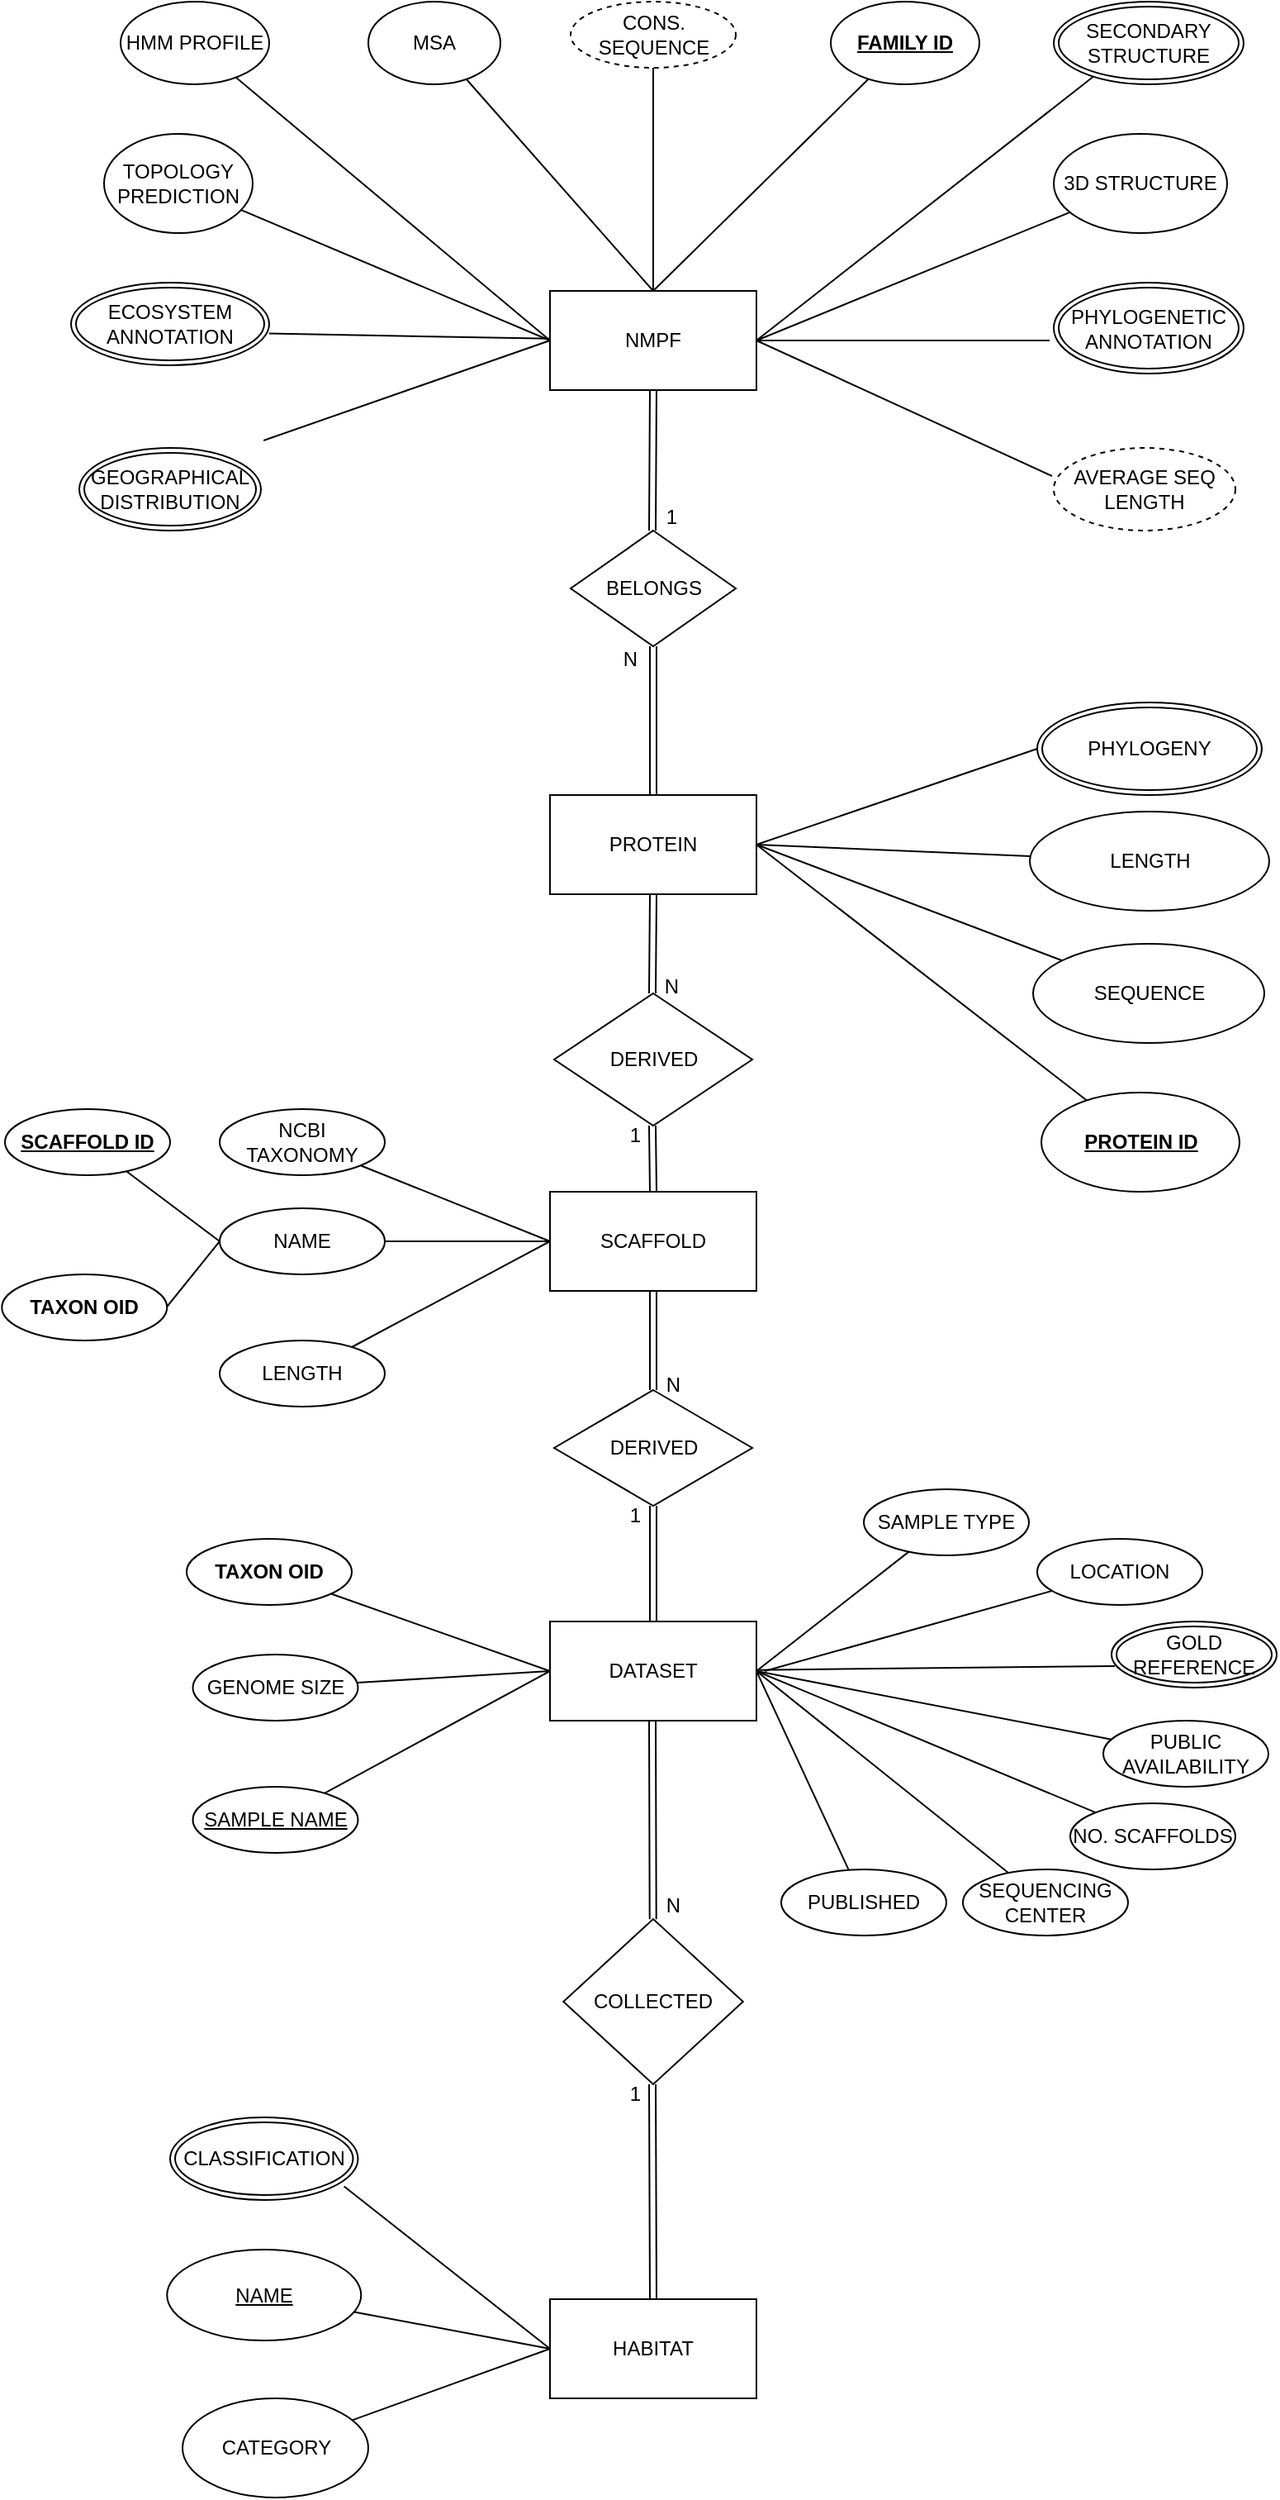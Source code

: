 <mxfile version="22.0.4" type="github">
  <diagram id="R2lEEEUBdFMjLlhIrx00" name="Page-1">
    <mxGraphModel dx="1434" dy="1858" grid="1" gridSize="10" guides="1" tooltips="1" connect="1" arrows="1" fold="1" page="1" pageScale="1" pageWidth="850" pageHeight="1100" math="0" shadow="0" extFonts="Permanent Marker^https://fonts.googleapis.com/css?family=Permanent+Marker">
      <root>
        <mxCell id="0" />
        <mxCell id="1" parent="0" />
        <mxCell id="Yh4BVkky_7kEf2Jk04-v-19" style="rounded=0;orthogonalLoop=1;jettySize=auto;html=1;endArrow=none;endFill=0;labelBackgroundColor=none;fontColor=default;entryX=0.5;entryY=1;entryDx=0;entryDy=0;" parent="1" source="Yh4BVkky_7kEf2Jk04-v-1" target="3lu_bXjI-AjVLZ6_Voox-1" edge="1">
          <mxGeometry relative="1" as="geometry">
            <mxPoint x="443" y="-420" as="targetPoint" />
          </mxGeometry>
        </mxCell>
        <mxCell id="Yh4BVkky_7kEf2Jk04-v-20" style="rounded=0;orthogonalLoop=1;jettySize=auto;html=1;endArrow=none;endFill=0;labelBackgroundColor=none;fontColor=default;exitX=0.5;exitY=0;exitDx=0;exitDy=0;" parent="1" source="Yh4BVkky_7kEf2Jk04-v-1" target="Yh4BVkky_7kEf2Jk04-v-4" edge="1">
          <mxGeometry relative="1" as="geometry">
            <mxPoint x="320" y="400" as="sourcePoint" />
          </mxGeometry>
        </mxCell>
        <mxCell id="Yh4BVkky_7kEf2Jk04-v-21" style="rounded=0;orthogonalLoop=1;jettySize=auto;html=1;endArrow=none;endFill=0;labelBackgroundColor=none;fontColor=default;exitX=0;exitY=0.5;exitDx=0;exitDy=0;" parent="1" source="Yh4BVkky_7kEf2Jk04-v-1" edge="1">
          <mxGeometry relative="1" as="geometry">
            <mxPoint x="370" y="-260" as="sourcePoint" />
            <mxPoint x="206.579" y="-204.504" as="targetPoint" />
          </mxGeometry>
        </mxCell>
        <mxCell id="Yh4BVkky_7kEf2Jk04-v-22" style="rounded=0;orthogonalLoop=1;jettySize=auto;html=1;endArrow=none;endFill=0;labelBackgroundColor=none;fontColor=default;" parent="1" source="Yh4BVkky_7kEf2Jk04-v-1" edge="1">
          <mxGeometry relative="1" as="geometry">
            <mxPoint x="682.5" y="-265" as="targetPoint" />
          </mxGeometry>
        </mxCell>
        <mxCell id="Yh4BVkky_7kEf2Jk04-v-23" style="rounded=0;orthogonalLoop=1;jettySize=auto;html=1;endArrow=none;endFill=0;labelBackgroundColor=none;fontColor=default;exitX=0;exitY=0.5;exitDx=0;exitDy=0;" parent="1" source="Yh4BVkky_7kEf2Jk04-v-1" target="Yh4BVkky_7kEf2Jk04-v-5" edge="1">
          <mxGeometry relative="1" as="geometry" />
        </mxCell>
        <mxCell id="Yh4BVkky_7kEf2Jk04-v-24" style="rounded=0;orthogonalLoop=1;jettySize=auto;html=1;endArrow=none;endFill=0;labelBackgroundColor=none;fontColor=default;exitX=1;exitY=0.5;exitDx=0;exitDy=0;" parent="1" source="Yh4BVkky_7kEf2Jk04-v-1" edge="1">
          <mxGeometry relative="1" as="geometry">
            <mxPoint x="178" y="290" as="sourcePoint" />
            <mxPoint x="708.952" y="-424.614" as="targetPoint" />
          </mxGeometry>
        </mxCell>
        <mxCell id="Yh4BVkky_7kEf2Jk04-v-25" style="rounded=0;orthogonalLoop=1;jettySize=auto;html=1;endArrow=none;endFill=0;labelBackgroundColor=none;fontColor=default;exitX=0;exitY=0.5;exitDx=0;exitDy=0;" parent="1" source="Yh4BVkky_7kEf2Jk04-v-1" target="Yh4BVkky_7kEf2Jk04-v-7" edge="1">
          <mxGeometry relative="1" as="geometry" />
        </mxCell>
        <mxCell id="Yh4BVkky_7kEf2Jk04-v-26" style="rounded=0;orthogonalLoop=1;jettySize=auto;html=1;endArrow=none;endFill=0;labelBackgroundColor=none;fontColor=default;" parent="1" source="Yh4BVkky_7kEf2Jk04-v-1" edge="1">
          <mxGeometry relative="1" as="geometry">
            <mxPoint x="170" y="330" as="sourcePoint" />
            <mxPoint x="209.976" y="-269.188" as="targetPoint" />
          </mxGeometry>
        </mxCell>
        <mxCell id="Yh4BVkky_7kEf2Jk04-v-1" value="NMPF" style="rounded=0;whiteSpace=wrap;html=1;labelBackgroundColor=none;" parent="1" vertex="1">
          <mxGeometry x="380" y="-295" width="125" height="60" as="geometry" />
        </mxCell>
        <mxCell id="Yh4BVkky_7kEf2Jk04-v-4" value="MSA" style="ellipse;whiteSpace=wrap;html=1;rounded=0;labelBackgroundColor=none;" parent="1" vertex="1">
          <mxGeometry x="270" y="-470" width="80" height="50" as="geometry" />
        </mxCell>
        <mxCell id="Yh4BVkky_7kEf2Jk04-v-5" value="HMM PROFILE" style="ellipse;whiteSpace=wrap;html=1;rounded=0;labelBackgroundColor=none;" parent="1" vertex="1">
          <mxGeometry x="120" y="-470" width="90" height="50" as="geometry" />
        </mxCell>
        <mxCell id="Yh4BVkky_7kEf2Jk04-v-7" value="TOPOLOGY PREDICTION" style="ellipse;whiteSpace=wrap;html=1;rounded=0;labelBackgroundColor=none;direction=west;" parent="1" vertex="1">
          <mxGeometry x="110" y="-390" width="90" height="60" as="geometry" />
        </mxCell>
        <mxCell id="Yh4BVkky_7kEf2Jk04-v-16" value="" style="rounded=0;orthogonalLoop=1;jettySize=auto;html=1;endArrow=none;endFill=0;labelBackgroundColor=none;fontColor=default;entryX=0.5;entryY=0;entryDx=0;entryDy=0;" parent="1" source="Yh4BVkky_7kEf2Jk04-v-11" target="Yh4BVkky_7kEf2Jk04-v-1" edge="1">
          <mxGeometry relative="1" as="geometry">
            <mxPoint x="190" y="135" as="targetPoint" />
          </mxGeometry>
        </mxCell>
        <mxCell id="Yh4BVkky_7kEf2Jk04-v-11" value="&lt;u&gt;&lt;b&gt;FAMILY ID&lt;/b&gt;&lt;/u&gt;" style="ellipse;whiteSpace=wrap;html=1;rounded=0;labelBackgroundColor=none;" parent="1" vertex="1">
          <mxGeometry x="550" y="-470" width="90" height="50" as="geometry" />
        </mxCell>
        <mxCell id="d79e8XBhKQ2igxdSj6Hg-4" value="" style="rounded=0;orthogonalLoop=1;jettySize=auto;html=1;endArrow=none;endFill=0;labelBackgroundColor=none;fontColor=default;exitX=1;exitY=0.5;exitDx=0;exitDy=0;" parent="1" source="Yh4BVkky_7kEf2Jk04-v-29" target="d79e8XBhKQ2igxdSj6Hg-1" edge="1">
          <mxGeometry relative="1" as="geometry" />
        </mxCell>
        <mxCell id="Yh4BVkky_7kEf2Jk04-v-29" value="&lt;div&gt;PROTEIN&lt;/div&gt;" style="rounded=0;whiteSpace=wrap;html=1;labelBackgroundColor=none;" parent="1" vertex="1">
          <mxGeometry x="380.01" y="10" width="125" height="60" as="geometry" />
        </mxCell>
        <mxCell id="Yh4BVkky_7kEf2Jk04-v-31" value="BELONGS" style="rhombus;whiteSpace=wrap;html=1;rounded=0;labelBackgroundColor=none;" parent="1" vertex="1">
          <mxGeometry x="392.51" y="-150" width="100" height="70" as="geometry" />
        </mxCell>
        <mxCell id="_KlqRlnfx3LXGcyiwgws-1" value="SEQUENCE" style="ellipse;whiteSpace=wrap;html=1;labelBackgroundColor=none;" parent="1" vertex="1">
          <mxGeometry x="672.5" y="100" width="140" height="60" as="geometry" />
        </mxCell>
        <mxCell id="_KlqRlnfx3LXGcyiwgws-2" value="" style="rounded=1;orthogonalLoop=1;jettySize=auto;html=1;endArrow=none;endFill=0;labelBackgroundColor=none;fontColor=default;exitX=1;exitY=0.5;exitDx=0;exitDy=0;" parent="1" source="Yh4BVkky_7kEf2Jk04-v-29" target="_KlqRlnfx3LXGcyiwgws-1" edge="1">
          <mxGeometry relative="1" as="geometry">
            <mxPoint x="650" y="360" as="sourcePoint" />
            <mxPoint x="710" y="210" as="targetPoint" />
          </mxGeometry>
        </mxCell>
        <mxCell id="_KlqRlnfx3LXGcyiwgws-3" value="&lt;b&gt;&lt;u&gt;PROTEIN ID&lt;/u&gt;&lt;/b&gt;" style="ellipse;whiteSpace=wrap;html=1;labelBackgroundColor=none;" parent="1" vertex="1">
          <mxGeometry x="677.5" y="190" width="120" height="60" as="geometry" />
        </mxCell>
        <mxCell id="d79e8XBhKQ2igxdSj6Hg-1" value="LENGTH" style="ellipse;whiteSpace=wrap;html=1;rounded=0;labelBackgroundColor=none;" parent="1" vertex="1">
          <mxGeometry x="670.5" y="20" width="145" height="60" as="geometry" />
        </mxCell>
        <mxCell id="d79e8XBhKQ2igxdSj6Hg-12" value="" style="endArrow=none;html=1;rounded=0;labelBackgroundColor=none;fontColor=default;exitX=1;exitY=0.5;exitDx=0;exitDy=0;entryX=0;entryY=0.5;entryDx=0;entryDy=0;" parent="1" source="Yh4BVkky_7kEf2Jk04-v-29" target="0Xb8Ie2mT24lhCVPNa7t-26" edge="1">
          <mxGeometry width="50" height="50" relative="1" as="geometry">
            <mxPoint x="510" y="20" as="sourcePoint" />
            <mxPoint x="672.5" y="25" as="targetPoint" />
          </mxGeometry>
        </mxCell>
        <mxCell id="d79e8XBhKQ2igxdSj6Hg-14" value="HABITAT" style="rounded=0;whiteSpace=wrap;html=1;labelBackgroundColor=none;" parent="1" vertex="1">
          <mxGeometry x="380" y="920" width="125" height="60" as="geometry" />
        </mxCell>
        <mxCell id="d79e8XBhKQ2igxdSj6Hg-15" value="SCAFFOLD" style="rounded=0;whiteSpace=wrap;html=1;labelBackgroundColor=none;" parent="1" vertex="1">
          <mxGeometry x="380" y="250" width="125" height="60" as="geometry" />
        </mxCell>
        <mxCell id="d79e8XBhKQ2igxdSj6Hg-16" value="DATASET" style="rounded=0;whiteSpace=wrap;html=1;labelBackgroundColor=none;" parent="1" vertex="1">
          <mxGeometry x="380" y="510" width="125" height="60" as="geometry" />
        </mxCell>
        <mxCell id="7EveSGwWqRpmitjXYDmx-1" value="3D STRUCTURE" style="ellipse;whiteSpace=wrap;html=1;align=center;labelBackgroundColor=none;" parent="1" vertex="1">
          <mxGeometry x="685" y="-390" width="105" height="60" as="geometry" />
        </mxCell>
        <mxCell id="7EveSGwWqRpmitjXYDmx-2" value="" style="endArrow=none;html=1;rounded=0;labelBackgroundColor=none;fontColor=default;exitX=1;exitY=0.5;exitDx=0;exitDy=0;" parent="1" source="Yh4BVkky_7kEf2Jk04-v-1" target="7EveSGwWqRpmitjXYDmx-1" edge="1">
          <mxGeometry relative="1" as="geometry">
            <mxPoint x="450" y="-110" as="sourcePoint" />
            <mxPoint x="672.5" y="-231" as="targetPoint" />
          </mxGeometry>
        </mxCell>
        <mxCell id="d79e8XBhKQ2igxdSj6Hg-28" value="&lt;b style=&quot;&quot;&gt;TAXON OID&lt;/b&gt;" style="ellipse;whiteSpace=wrap;html=1;align=center;labelBackgroundColor=none;" parent="1" vertex="1">
          <mxGeometry x="160" y="460" width="100" height="40" as="geometry" />
        </mxCell>
        <mxCell id="d79e8XBhKQ2igxdSj6Hg-29" value="&lt;u&gt;&lt;b&gt;SCAFFOLD ID&lt;/b&gt;&lt;/u&gt;" style="ellipse;whiteSpace=wrap;html=1;align=center;labelBackgroundColor=none;" parent="1" vertex="1">
          <mxGeometry x="50" y="200" width="100" height="40" as="geometry" />
        </mxCell>
        <mxCell id="d79e8XBhKQ2igxdSj6Hg-34" value="" style="endArrow=none;html=1;rounded=0;labelBackgroundColor=none;fontColor=default;entryX=0;entryY=0.5;entryDx=0;entryDy=0;" parent="1" source="d79e8XBhKQ2igxdSj6Hg-29" edge="1" target="R8yv3j7y8IBAC_rJrTb6-1">
          <mxGeometry width="50" height="50" relative="1" as="geometry">
            <mxPoint x="105" y="370" as="sourcePoint" />
            <mxPoint x="189.313" y="278.375" as="targetPoint" />
          </mxGeometry>
        </mxCell>
        <mxCell id="d79e8XBhKQ2igxdSj6Hg-35" value="" style="endArrow=none;html=1;rounded=0;labelBackgroundColor=none;fontColor=default;entryX=0;entryY=0.5;entryDx=0;entryDy=0;" parent="1" source="d79e8XBhKQ2igxdSj6Hg-28" target="d79e8XBhKQ2igxdSj6Hg-16" edge="1">
          <mxGeometry width="50" height="50" relative="1" as="geometry">
            <mxPoint x="100" y="420" as="sourcePoint" />
            <mxPoint x="189.313" y="301.625" as="targetPoint" />
          </mxGeometry>
        </mxCell>
        <mxCell id="d79e8XBhKQ2igxdSj6Hg-36" value="LENGTH" style="ellipse;whiteSpace=wrap;html=1;align=center;labelBackgroundColor=none;" parent="1" vertex="1">
          <mxGeometry x="180" y="340" width="100" height="40" as="geometry" />
        </mxCell>
        <mxCell id="d79e8XBhKQ2igxdSj6Hg-37" value="" style="fontSize=12;html=1;endArrow=none;startArrow=none;labelBackgroundColor=none;fontColor=default;startFill=0;endFill=0;rounded=1;strokeColor=default;entryX=0;entryY=0.5;entryDx=0;entryDy=0;" parent="1" source="d79e8XBhKQ2igxdSj6Hg-36" target="d79e8XBhKQ2igxdSj6Hg-15" edge="1">
          <mxGeometry width="100" height="100" relative="1" as="geometry">
            <mxPoint x="263" y="490" as="sourcePoint" />
            <mxPoint x="363" y="390" as="targetPoint" />
          </mxGeometry>
        </mxCell>
        <mxCell id="d79e8XBhKQ2igxdSj6Hg-38" value="NCBI TAXONOMY" style="ellipse;whiteSpace=wrap;html=1;align=center;labelBackgroundColor=none;" parent="1" vertex="1">
          <mxGeometry x="180" y="200" width="100" height="40" as="geometry" />
        </mxCell>
        <mxCell id="d79e8XBhKQ2igxdSj6Hg-39" value="" style="fontSize=12;html=1;endArrow=none;startArrow=none;rounded=0;labelBackgroundColor=none;fontColor=default;startFill=0;endFill=0;entryX=0;entryY=0.5;entryDx=0;entryDy=0;" parent="1" source="d79e8XBhKQ2igxdSj6Hg-38" target="d79e8XBhKQ2igxdSj6Hg-15" edge="1">
          <mxGeometry width="100" height="100" relative="1" as="geometry">
            <mxPoint x="263" y="370" as="sourcePoint" />
            <mxPoint x="363" y="270" as="targetPoint" />
          </mxGeometry>
        </mxCell>
        <mxCell id="d79e8XBhKQ2igxdSj6Hg-41" value="DERIVED" style="shape=rhombus;perimeter=rhombusPerimeter;whiteSpace=wrap;html=1;align=center;labelBackgroundColor=none;" parent="1" vertex="1">
          <mxGeometry x="382.51" y="130" width="120" height="80" as="geometry" />
        </mxCell>
        <mxCell id="d79e8XBhKQ2igxdSj6Hg-43" value="&lt;u&gt;SAMPLE NAME&lt;/u&gt;" style="ellipse;whiteSpace=wrap;html=1;align=center;labelBackgroundColor=none;" parent="1" vertex="1">
          <mxGeometry x="163.75" y="610" width="100" height="40" as="geometry" />
        </mxCell>
        <mxCell id="d79e8XBhKQ2igxdSj6Hg-44" value="SAMPLE TYPE" style="ellipse;whiteSpace=wrap;html=1;align=center;labelBackgroundColor=none;" parent="1" vertex="1">
          <mxGeometry x="570" y="430" width="100" height="40" as="geometry" />
        </mxCell>
        <mxCell id="d79e8XBhKQ2igxdSj6Hg-45" value="LOCATION" style="ellipse;whiteSpace=wrap;html=1;align=center;labelBackgroundColor=none;" parent="1" vertex="1">
          <mxGeometry x="675" y="460" width="100" height="40" as="geometry" />
        </mxCell>
        <mxCell id="d79e8XBhKQ2igxdSj6Hg-46" value="&lt;div&gt;SEQUENCING CENTER&lt;/div&gt;" style="ellipse;whiteSpace=wrap;html=1;align=center;labelBackgroundColor=none;" parent="1" vertex="1">
          <mxGeometry x="630" y="660" width="100" height="40" as="geometry" />
        </mxCell>
        <mxCell id="d79e8XBhKQ2igxdSj6Hg-48" value="PUBLISHED" style="ellipse;whiteSpace=wrap;html=1;align=center;labelBackgroundColor=none;" parent="1" vertex="1">
          <mxGeometry x="520" y="660" width="100" height="40" as="geometry" />
        </mxCell>
        <mxCell id="d79e8XBhKQ2igxdSj6Hg-49" value="PUBLIC AVAILABILITY" style="ellipse;whiteSpace=wrap;html=1;align=center;labelBackgroundColor=none;" parent="1" vertex="1">
          <mxGeometry x="715" y="570" width="100" height="40" as="geometry" />
        </mxCell>
        <mxCell id="d79e8XBhKQ2igxdSj6Hg-50" value="GENOME SIZE" style="ellipse;whiteSpace=wrap;html=1;align=center;labelBackgroundColor=none;" parent="1" vertex="1">
          <mxGeometry x="163.75" y="530" width="100" height="40" as="geometry" />
        </mxCell>
        <mxCell id="d79e8XBhKQ2igxdSj6Hg-52" value="&lt;div&gt;NO. SCAFFOLDS&lt;/div&gt;" style="ellipse;whiteSpace=wrap;html=1;align=center;labelBackgroundColor=none;" parent="1" vertex="1">
          <mxGeometry x="695" y="620" width="100" height="40" as="geometry" />
        </mxCell>
        <mxCell id="d79e8XBhKQ2igxdSj6Hg-57" value="" style="endArrow=none;html=1;rounded=0;labelBackgroundColor=none;fontColor=default;exitX=0;exitY=0.5;exitDx=0;exitDy=0;" parent="1" source="d79e8XBhKQ2igxdSj6Hg-16" target="d79e8XBhKQ2igxdSj6Hg-50" edge="1">
          <mxGeometry relative="1" as="geometry">
            <mxPoint x="512.5" y="559.58" as="sourcePoint" />
            <mxPoint x="672.5" y="559.58" as="targetPoint" />
          </mxGeometry>
        </mxCell>
        <mxCell id="d79e8XBhKQ2igxdSj6Hg-58" value="" style="endArrow=none;html=1;rounded=0;labelBackgroundColor=none;fontColor=default;" parent="1" target="d79e8XBhKQ2igxdSj6Hg-45" edge="1">
          <mxGeometry relative="1" as="geometry">
            <mxPoint x="510" y="540" as="sourcePoint" />
            <mxPoint x="570" y="540" as="targetPoint" />
          </mxGeometry>
        </mxCell>
        <mxCell id="d79e8XBhKQ2igxdSj6Hg-59" value="" style="endArrow=none;html=1;rounded=0;labelBackgroundColor=none;fontColor=default;exitX=1;exitY=0.5;exitDx=0;exitDy=0;" parent="1" source="d79e8XBhKQ2igxdSj6Hg-16" target="d79e8XBhKQ2igxdSj6Hg-48" edge="1">
          <mxGeometry relative="1" as="geometry">
            <mxPoint x="410" y="540" as="sourcePoint" />
            <mxPoint x="570" y="540" as="targetPoint" />
          </mxGeometry>
        </mxCell>
        <mxCell id="d79e8XBhKQ2igxdSj6Hg-60" value="" style="endArrow=none;html=1;rounded=0;labelBackgroundColor=none;fontColor=default;entryX=0.02;entryY=0.675;entryDx=0;entryDy=0;entryPerimeter=0;" parent="1" source="d79e8XBhKQ2igxdSj6Hg-16" target="R8yv3j7y8IBAC_rJrTb6-3" edge="1">
          <mxGeometry relative="1" as="geometry">
            <mxPoint x="410" y="540" as="sourcePoint" />
            <mxPoint x="710.155" y="531.572" as="targetPoint" />
          </mxGeometry>
        </mxCell>
        <mxCell id="d79e8XBhKQ2igxdSj6Hg-61" value="" style="endArrow=none;html=1;rounded=0;labelBackgroundColor=none;fontColor=default;exitX=1;exitY=0.5;exitDx=0;exitDy=0;" parent="1" source="d79e8XBhKQ2igxdSj6Hg-16" target="d79e8XBhKQ2igxdSj6Hg-49" edge="1">
          <mxGeometry relative="1" as="geometry">
            <mxPoint x="410" y="540" as="sourcePoint" />
            <mxPoint x="570" y="540" as="targetPoint" />
          </mxGeometry>
        </mxCell>
        <mxCell id="d79e8XBhKQ2igxdSj6Hg-62" value="" style="endArrow=none;html=1;rounded=0;labelBackgroundColor=none;fontColor=default;exitX=1;exitY=0.5;exitDx=0;exitDy=0;" parent="1" source="d79e8XBhKQ2igxdSj6Hg-16" target="d79e8XBhKQ2igxdSj6Hg-52" edge="1">
          <mxGeometry relative="1" as="geometry">
            <mxPoint x="410" y="540" as="sourcePoint" />
            <mxPoint x="570" y="540" as="targetPoint" />
          </mxGeometry>
        </mxCell>
        <mxCell id="d79e8XBhKQ2igxdSj6Hg-63" value="" style="endArrow=none;html=1;rounded=0;labelBackgroundColor=none;fontColor=default;exitX=1;exitY=0.5;exitDx=0;exitDy=0;" parent="1" source="d79e8XBhKQ2igxdSj6Hg-16" target="d79e8XBhKQ2igxdSj6Hg-46" edge="1">
          <mxGeometry relative="1" as="geometry">
            <mxPoint x="410" y="540" as="sourcePoint" />
            <mxPoint x="570" y="540" as="targetPoint" />
          </mxGeometry>
        </mxCell>
        <mxCell id="d79e8XBhKQ2igxdSj6Hg-64" value="" style="endArrow=none;html=1;rounded=0;labelBackgroundColor=none;fontColor=default;entryX=1;entryY=0.5;entryDx=0;entryDy=0;" parent="1" source="d79e8XBhKQ2igxdSj6Hg-44" target="d79e8XBhKQ2igxdSj6Hg-16" edge="1">
          <mxGeometry relative="1" as="geometry">
            <mxPoint x="410" y="540" as="sourcePoint" />
            <mxPoint x="570" y="540" as="targetPoint" />
          </mxGeometry>
        </mxCell>
        <mxCell id="d79e8XBhKQ2igxdSj6Hg-65" value="" style="endArrow=none;html=1;rounded=0;labelBackgroundColor=none;fontColor=default;exitX=0;exitY=0.5;exitDx=0;exitDy=0;" parent="1" source="d79e8XBhKQ2igxdSj6Hg-16" target="d79e8XBhKQ2igxdSj6Hg-43" edge="1">
          <mxGeometry relative="1" as="geometry">
            <mxPoint x="410" y="540" as="sourcePoint" />
            <mxPoint x="570" y="540" as="targetPoint" />
          </mxGeometry>
        </mxCell>
        <mxCell id="d79e8XBhKQ2igxdSj6Hg-66" value="&lt;u&gt;NAME&lt;/u&gt;" style="ellipse;whiteSpace=wrap;html=1;align=center;labelBackgroundColor=none;" parent="1" vertex="1">
          <mxGeometry x="148.13" y="890" width="117.5" height="55" as="geometry" />
        </mxCell>
        <mxCell id="d79e8XBhKQ2igxdSj6Hg-67" value="CATEGORY" style="ellipse;whiteSpace=wrap;html=1;align=center;labelBackgroundColor=none;" parent="1" vertex="1">
          <mxGeometry x="157.5" y="980" width="112.5" height="60" as="geometry" />
        </mxCell>
        <mxCell id="d79e8XBhKQ2igxdSj6Hg-69" value="" style="endArrow=none;html=1;rounded=0;labelBackgroundColor=none;fontColor=default;entryX=0;entryY=0.5;entryDx=0;entryDy=0;" parent="1" target="d79e8XBhKQ2igxdSj6Hg-14" edge="1">
          <mxGeometry relative="1" as="geometry">
            <mxPoint x="255.325" y="851.75" as="sourcePoint" />
            <mxPoint x="570" y="720" as="targetPoint" />
          </mxGeometry>
        </mxCell>
        <mxCell id="d79e8XBhKQ2igxdSj6Hg-70" value="" style="endArrow=none;html=1;rounded=0;labelBackgroundColor=none;fontColor=default;entryX=0;entryY=0.5;entryDx=0;entryDy=0;" parent="1" source="d79e8XBhKQ2igxdSj6Hg-67" target="d79e8XBhKQ2igxdSj6Hg-14" edge="1">
          <mxGeometry relative="1" as="geometry">
            <mxPoint x="410" y="720" as="sourcePoint" />
            <mxPoint x="570" y="720" as="targetPoint" />
          </mxGeometry>
        </mxCell>
        <mxCell id="d79e8XBhKQ2igxdSj6Hg-71" value="" style="endArrow=none;html=1;rounded=0;labelBackgroundColor=none;fontColor=default;entryX=0;entryY=0.5;entryDx=0;entryDy=0;" parent="1" source="d79e8XBhKQ2igxdSj6Hg-66" target="d79e8XBhKQ2igxdSj6Hg-14" edge="1">
          <mxGeometry relative="1" as="geometry">
            <mxPoint x="410" y="720" as="sourcePoint" />
            <mxPoint x="570" y="720" as="targetPoint" />
          </mxGeometry>
        </mxCell>
        <mxCell id="d79e8XBhKQ2igxdSj6Hg-73" value="COLLECTED" style="shape=rhombus;perimeter=rhombusPerimeter;whiteSpace=wrap;html=1;align=center;direction=south;labelBackgroundColor=none;" parent="1" vertex="1">
          <mxGeometry x="388.13" y="690" width="108.75" height="100" as="geometry" />
        </mxCell>
        <mxCell id="d79e8XBhKQ2igxdSj6Hg-80" value="DERIVED" style="shape=rhombus;perimeter=rhombusPerimeter;whiteSpace=wrap;html=1;align=center;" parent="1" vertex="1">
          <mxGeometry x="382.51" y="370" width="120" height="70" as="geometry" />
        </mxCell>
        <mxCell id="d79e8XBhKQ2igxdSj6Hg-84" value="" style="endArrow=none;html=1;rounded=0;exitX=1;exitY=0.5;exitDx=0;exitDy=0;" parent="1" source="Yh4BVkky_7kEf2Jk04-v-29" target="_KlqRlnfx3LXGcyiwgws-3" edge="1">
          <mxGeometry relative="1" as="geometry">
            <mxPoint x="510" y="50" as="sourcePoint" />
            <mxPoint x="450" y="120" as="targetPoint" />
          </mxGeometry>
        </mxCell>
        <mxCell id="R8yv3j7y8IBAC_rJrTb6-1" value="ΝΑΜΕ" style="ellipse;whiteSpace=wrap;html=1;align=center;" parent="1" vertex="1">
          <mxGeometry x="180" y="260" width="100" height="40" as="geometry" />
        </mxCell>
        <mxCell id="HY7Dbg6rA6W7Nj4UcRwg-1" value="AVERAGE SEQ LENGTH" style="ellipse;whiteSpace=wrap;html=1;align=center;dashed=1;" parent="1" vertex="1">
          <mxGeometry x="685" y="-200" width="110" height="50" as="geometry" />
        </mxCell>
        <mxCell id="R8yv3j7y8IBAC_rJrTb6-2" value="CLASSIFICATION" style="ellipse;shape=doubleEllipse;margin=3;whiteSpace=wrap;html=1;align=center;" parent="1" vertex="1">
          <mxGeometry x="150" y="810" width="113.75" height="50" as="geometry" />
        </mxCell>
        <mxCell id="HY7Dbg6rA6W7Nj4UcRwg-2" style="rounded=0;orthogonalLoop=1;jettySize=auto;html=1;endArrow=none;endFill=0;labelBackgroundColor=none;fontColor=default;exitX=1;exitY=0.5;exitDx=0;exitDy=0;entryX=-0.009;entryY=0.34;entryDx=0;entryDy=0;entryPerimeter=0;" parent="1" source="Yh4BVkky_7kEf2Jk04-v-1" target="HY7Dbg6rA6W7Nj4UcRwg-1" edge="1">
          <mxGeometry relative="1" as="geometry">
            <mxPoint x="515" y="-255" as="sourcePoint" />
            <mxPoint x="693" y="-255" as="targetPoint" />
          </mxGeometry>
        </mxCell>
        <mxCell id="R8yv3j7y8IBAC_rJrTb6-3" value="GOLD REFERENCE" style="ellipse;shape=doubleEllipse;margin=3;whiteSpace=wrap;html=1;align=center;" parent="1" vertex="1">
          <mxGeometry x="720" y="510" width="100" height="40" as="geometry" />
        </mxCell>
        <mxCell id="R8yv3j7y8IBAC_rJrTb6-4" value="GEOGRAPHICAL DISTRIBUTION" style="ellipse;shape=doubleEllipse;margin=3;whiteSpace=wrap;html=1;align=center;" parent="1" vertex="1">
          <mxGeometry x="95" y="-200" width="110" height="50" as="geometry" />
        </mxCell>
        <mxCell id="R8yv3j7y8IBAC_rJrTb6-5" value="ECOSYSTEM ANNOTATION" style="ellipse;shape=doubleEllipse;margin=3;whiteSpace=wrap;html=1;align=center;" parent="1" vertex="1">
          <mxGeometry x="90" y="-300" width="120" height="50" as="geometry" />
        </mxCell>
        <mxCell id="R8yv3j7y8IBAC_rJrTb6-6" value="SECONDARY STRUCTURE" style="ellipse;shape=doubleEllipse;margin=3;whiteSpace=wrap;html=1;align=center;" parent="1" vertex="1">
          <mxGeometry x="685" y="-470" width="115" height="50" as="geometry" />
        </mxCell>
        <mxCell id="R8yv3j7y8IBAC_rJrTb6-7" value="PHYLOGENETIC ANNOTATION" style="ellipse;shape=doubleEllipse;margin=3;whiteSpace=wrap;html=1;align=center;" parent="1" vertex="1">
          <mxGeometry x="685" y="-300" width="115" height="55" as="geometry" />
        </mxCell>
        <mxCell id="3lu_bXjI-AjVLZ6_Voox-1" value="CONS. SEQUENCE" style="ellipse;whiteSpace=wrap;html=1;align=center;dashed=1;" parent="1" vertex="1">
          <mxGeometry x="392.5" y="-470" width="100" height="40" as="geometry" />
        </mxCell>
        <mxCell id="0Xb8Ie2mT24lhCVPNa7t-2" value="" style="endArrow=none;html=1;rounded=0;" edge="1" parent="1">
          <mxGeometry relative="1" as="geometry">
            <mxPoint x="280" y="280" as="sourcePoint" />
            <mxPoint x="380" y="280" as="targetPoint" />
          </mxGeometry>
        </mxCell>
        <mxCell id="0Xb8Ie2mT24lhCVPNa7t-3" value="&lt;b style=&quot;&quot;&gt;TAXON OID&lt;/b&gt;" style="ellipse;whiteSpace=wrap;html=1;align=center;labelBackgroundColor=none;" vertex="1" parent="1">
          <mxGeometry x="48.13" y="300" width="100" height="40" as="geometry" />
        </mxCell>
        <mxCell id="0Xb8Ie2mT24lhCVPNa7t-6" value="" style="endArrow=none;html=1;rounded=0;entryX=0;entryY=0.5;entryDx=0;entryDy=0;" edge="1" parent="1" target="R8yv3j7y8IBAC_rJrTb6-1">
          <mxGeometry relative="1" as="geometry">
            <mxPoint x="148.13" y="319.5" as="sourcePoint" />
            <mxPoint x="308.13" y="319.5" as="targetPoint" />
          </mxGeometry>
        </mxCell>
        <mxCell id="0Xb8Ie2mT24lhCVPNa7t-8" value="" style="shape=link;html=1;rounded=0;exitX=0.5;exitY=0;exitDx=0;exitDy=0;entryX=0.5;entryY=1;entryDx=0;entryDy=0;" edge="1" parent="1" source="d79e8XBhKQ2igxdSj6Hg-16" target="d79e8XBhKQ2igxdSj6Hg-80">
          <mxGeometry relative="1" as="geometry">
            <mxPoint x="340" y="390" as="sourcePoint" />
            <mxPoint x="500" y="390" as="targetPoint" />
          </mxGeometry>
        </mxCell>
        <mxCell id="0Xb8Ie2mT24lhCVPNa7t-9" value="1" style="resizable=0;html=1;whiteSpace=wrap;align=right;verticalAlign=bottom;" connectable="0" vertex="1" parent="0Xb8Ie2mT24lhCVPNa7t-8">
          <mxGeometry x="1" relative="1" as="geometry">
            <mxPoint x="-6" y="14" as="offset" />
          </mxGeometry>
        </mxCell>
        <mxCell id="0Xb8Ie2mT24lhCVPNa7t-10" value="" style="shape=link;html=1;rounded=0;entryX=0.5;entryY=1;entryDx=0;entryDy=0;" edge="1" parent="1" source="d79e8XBhKQ2igxdSj6Hg-73">
          <mxGeometry relative="1" as="geometry">
            <mxPoint x="442.01" y="640" as="sourcePoint" />
            <mxPoint x="442.01" y="570" as="targetPoint" />
          </mxGeometry>
        </mxCell>
        <mxCell id="0Xb8Ie2mT24lhCVPNa7t-11" value="Ν" style="resizable=0;html=1;whiteSpace=wrap;align=right;verticalAlign=bottom;" connectable="0" vertex="1" parent="0Xb8Ie2mT24lhCVPNa7t-10">
          <mxGeometry x="1" relative="1" as="geometry">
            <mxPoint x="18" y="120" as="offset" />
          </mxGeometry>
        </mxCell>
        <mxCell id="0Xb8Ie2mT24lhCVPNa7t-12" value="" style="shape=link;html=1;rounded=0;exitX=0.5;exitY=0;exitDx=0;exitDy=0;entryX=0.5;entryY=1;entryDx=0;entryDy=0;" edge="1" parent="1" source="d79e8XBhKQ2igxdSj6Hg-14">
          <mxGeometry relative="1" as="geometry">
            <mxPoint x="442.01" y="860" as="sourcePoint" />
            <mxPoint x="442.01" y="790" as="targetPoint" />
          </mxGeometry>
        </mxCell>
        <mxCell id="0Xb8Ie2mT24lhCVPNa7t-13" value="1" style="resizable=0;html=1;whiteSpace=wrap;align=right;verticalAlign=bottom;" connectable="0" vertex="1" parent="0Xb8Ie2mT24lhCVPNa7t-12">
          <mxGeometry x="1" relative="1" as="geometry">
            <mxPoint x="-6" y="14" as="offset" />
          </mxGeometry>
        </mxCell>
        <mxCell id="0Xb8Ie2mT24lhCVPNa7t-14" value="" style="shape=link;html=1;rounded=0;exitX=0.5;exitY=0;exitDx=0;exitDy=0;entryX=0.5;entryY=1;entryDx=0;entryDy=0;" edge="1" parent="1" source="d79e8XBhKQ2igxdSj6Hg-15">
          <mxGeometry relative="1" as="geometry">
            <mxPoint x="442" y="280" as="sourcePoint" />
            <mxPoint x="442" y="210" as="targetPoint" />
          </mxGeometry>
        </mxCell>
        <mxCell id="0Xb8Ie2mT24lhCVPNa7t-15" value="1" style="resizable=0;html=1;whiteSpace=wrap;align=right;verticalAlign=bottom;" connectable="0" vertex="1" parent="0Xb8Ie2mT24lhCVPNa7t-14">
          <mxGeometry x="1" relative="1" as="geometry">
            <mxPoint x="-6" y="14" as="offset" />
          </mxGeometry>
        </mxCell>
        <mxCell id="0Xb8Ie2mT24lhCVPNa7t-17" value="" style="shape=link;html=1;rounded=0;exitX=0.5;exitY=0;exitDx=0;exitDy=0;entryX=0.5;entryY=1;entryDx=0;entryDy=0;" edge="1" parent="1" target="Yh4BVkky_7kEf2Jk04-v-1">
          <mxGeometry relative="1" as="geometry">
            <mxPoint x="442.01" y="-150" as="sourcePoint" />
            <mxPoint x="442.01" y="-220" as="targetPoint" />
          </mxGeometry>
        </mxCell>
        <mxCell id="0Xb8Ie2mT24lhCVPNa7t-18" value="1" style="resizable=0;html=1;whiteSpace=wrap;align=right;verticalAlign=bottom;" connectable="0" vertex="1" parent="0Xb8Ie2mT24lhCVPNa7t-17">
          <mxGeometry x="1" relative="1" as="geometry">
            <mxPoint x="16" y="85" as="offset" />
          </mxGeometry>
        </mxCell>
        <mxCell id="0Xb8Ie2mT24lhCVPNa7t-19" value="" style="shape=link;html=1;rounded=0;exitX=0.5;exitY=0;exitDx=0;exitDy=0;entryX=0.5;entryY=1;entryDx=0;entryDy=0;" edge="1" parent="1" source="d79e8XBhKQ2igxdSj6Hg-80" target="d79e8XBhKQ2igxdSj6Hg-15">
          <mxGeometry relative="1" as="geometry">
            <mxPoint x="550" y="380" as="sourcePoint" />
            <mxPoint x="550" y="330" as="targetPoint" />
          </mxGeometry>
        </mxCell>
        <mxCell id="0Xb8Ie2mT24lhCVPNa7t-20" value="Ν" style="resizable=0;html=1;whiteSpace=wrap;align=right;verticalAlign=bottom;" connectable="0" vertex="1" parent="0Xb8Ie2mT24lhCVPNa7t-19">
          <mxGeometry x="1" relative="1" as="geometry">
            <mxPoint x="18" y="65" as="offset" />
          </mxGeometry>
        </mxCell>
        <mxCell id="0Xb8Ie2mT24lhCVPNa7t-21" value="" style="shape=link;html=1;rounded=0;entryX=0.5;entryY=1;entryDx=0;entryDy=0;" edge="1" parent="1" target="Yh4BVkky_7kEf2Jk04-v-29">
          <mxGeometry relative="1" as="geometry">
            <mxPoint x="442" y="130" as="sourcePoint" />
            <mxPoint x="442.01" y="10" as="targetPoint" />
          </mxGeometry>
        </mxCell>
        <mxCell id="0Xb8Ie2mT24lhCVPNa7t-22" value="Ν" style="resizable=0;html=1;whiteSpace=wrap;align=right;verticalAlign=bottom;" connectable="0" vertex="1" parent="0Xb8Ie2mT24lhCVPNa7t-21">
          <mxGeometry x="1" relative="1" as="geometry">
            <mxPoint x="17" y="64" as="offset" />
          </mxGeometry>
        </mxCell>
        <mxCell id="0Xb8Ie2mT24lhCVPNa7t-24" value="" style="shape=link;html=1;rounded=0;entryX=0.5;entryY=1;entryDx=0;entryDy=0;exitX=0.5;exitY=0;exitDx=0;exitDy=0;" edge="1" parent="1" source="Yh4BVkky_7kEf2Jk04-v-29" target="Yh4BVkky_7kEf2Jk04-v-31">
          <mxGeometry relative="1" as="geometry">
            <mxPoint x="443" y="20" as="sourcePoint" />
            <mxPoint x="446.5" y="-90" as="targetPoint" />
          </mxGeometry>
        </mxCell>
        <mxCell id="0Xb8Ie2mT24lhCVPNa7t-25" value="Ν" style="resizable=0;html=1;whiteSpace=wrap;align=right;verticalAlign=bottom;" connectable="0" vertex="1" parent="0Xb8Ie2mT24lhCVPNa7t-24">
          <mxGeometry x="1" relative="1" as="geometry">
            <mxPoint x="-8" y="16" as="offset" />
          </mxGeometry>
        </mxCell>
        <mxCell id="0Xb8Ie2mT24lhCVPNa7t-26" value="PHYLOGENY" style="ellipse;shape=doubleEllipse;margin=3;whiteSpace=wrap;html=1;align=center;" vertex="1" parent="1">
          <mxGeometry x="675" y="-46" width="136" height="56" as="geometry" />
        </mxCell>
      </root>
    </mxGraphModel>
  </diagram>
</mxfile>
